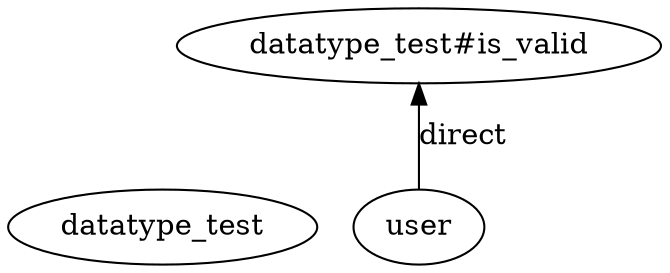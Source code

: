 digraph {
graph [
rankdir=BT
];

// Node definitions.
0 [label=datatype_test];
1 [label="datatype_test#is_valid"];
2 [label=user];

// Edge definitions.
2 -> 1 [label=direct];
}